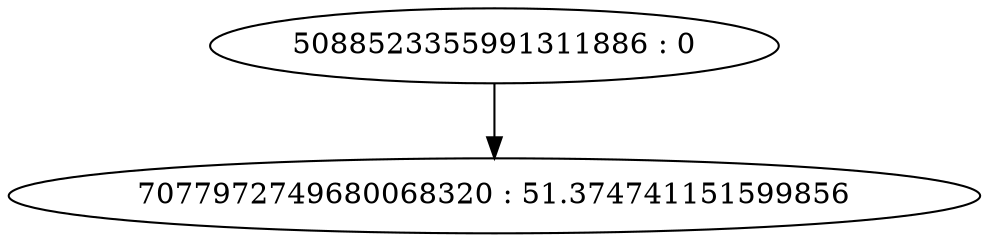 digraph "plots/tree_44.dot" {
	0 [label="5088523355991311886 : 0"]
	1 [label="7077972749680068320 : 51.374741151599856"]
	0 -> 1
}
